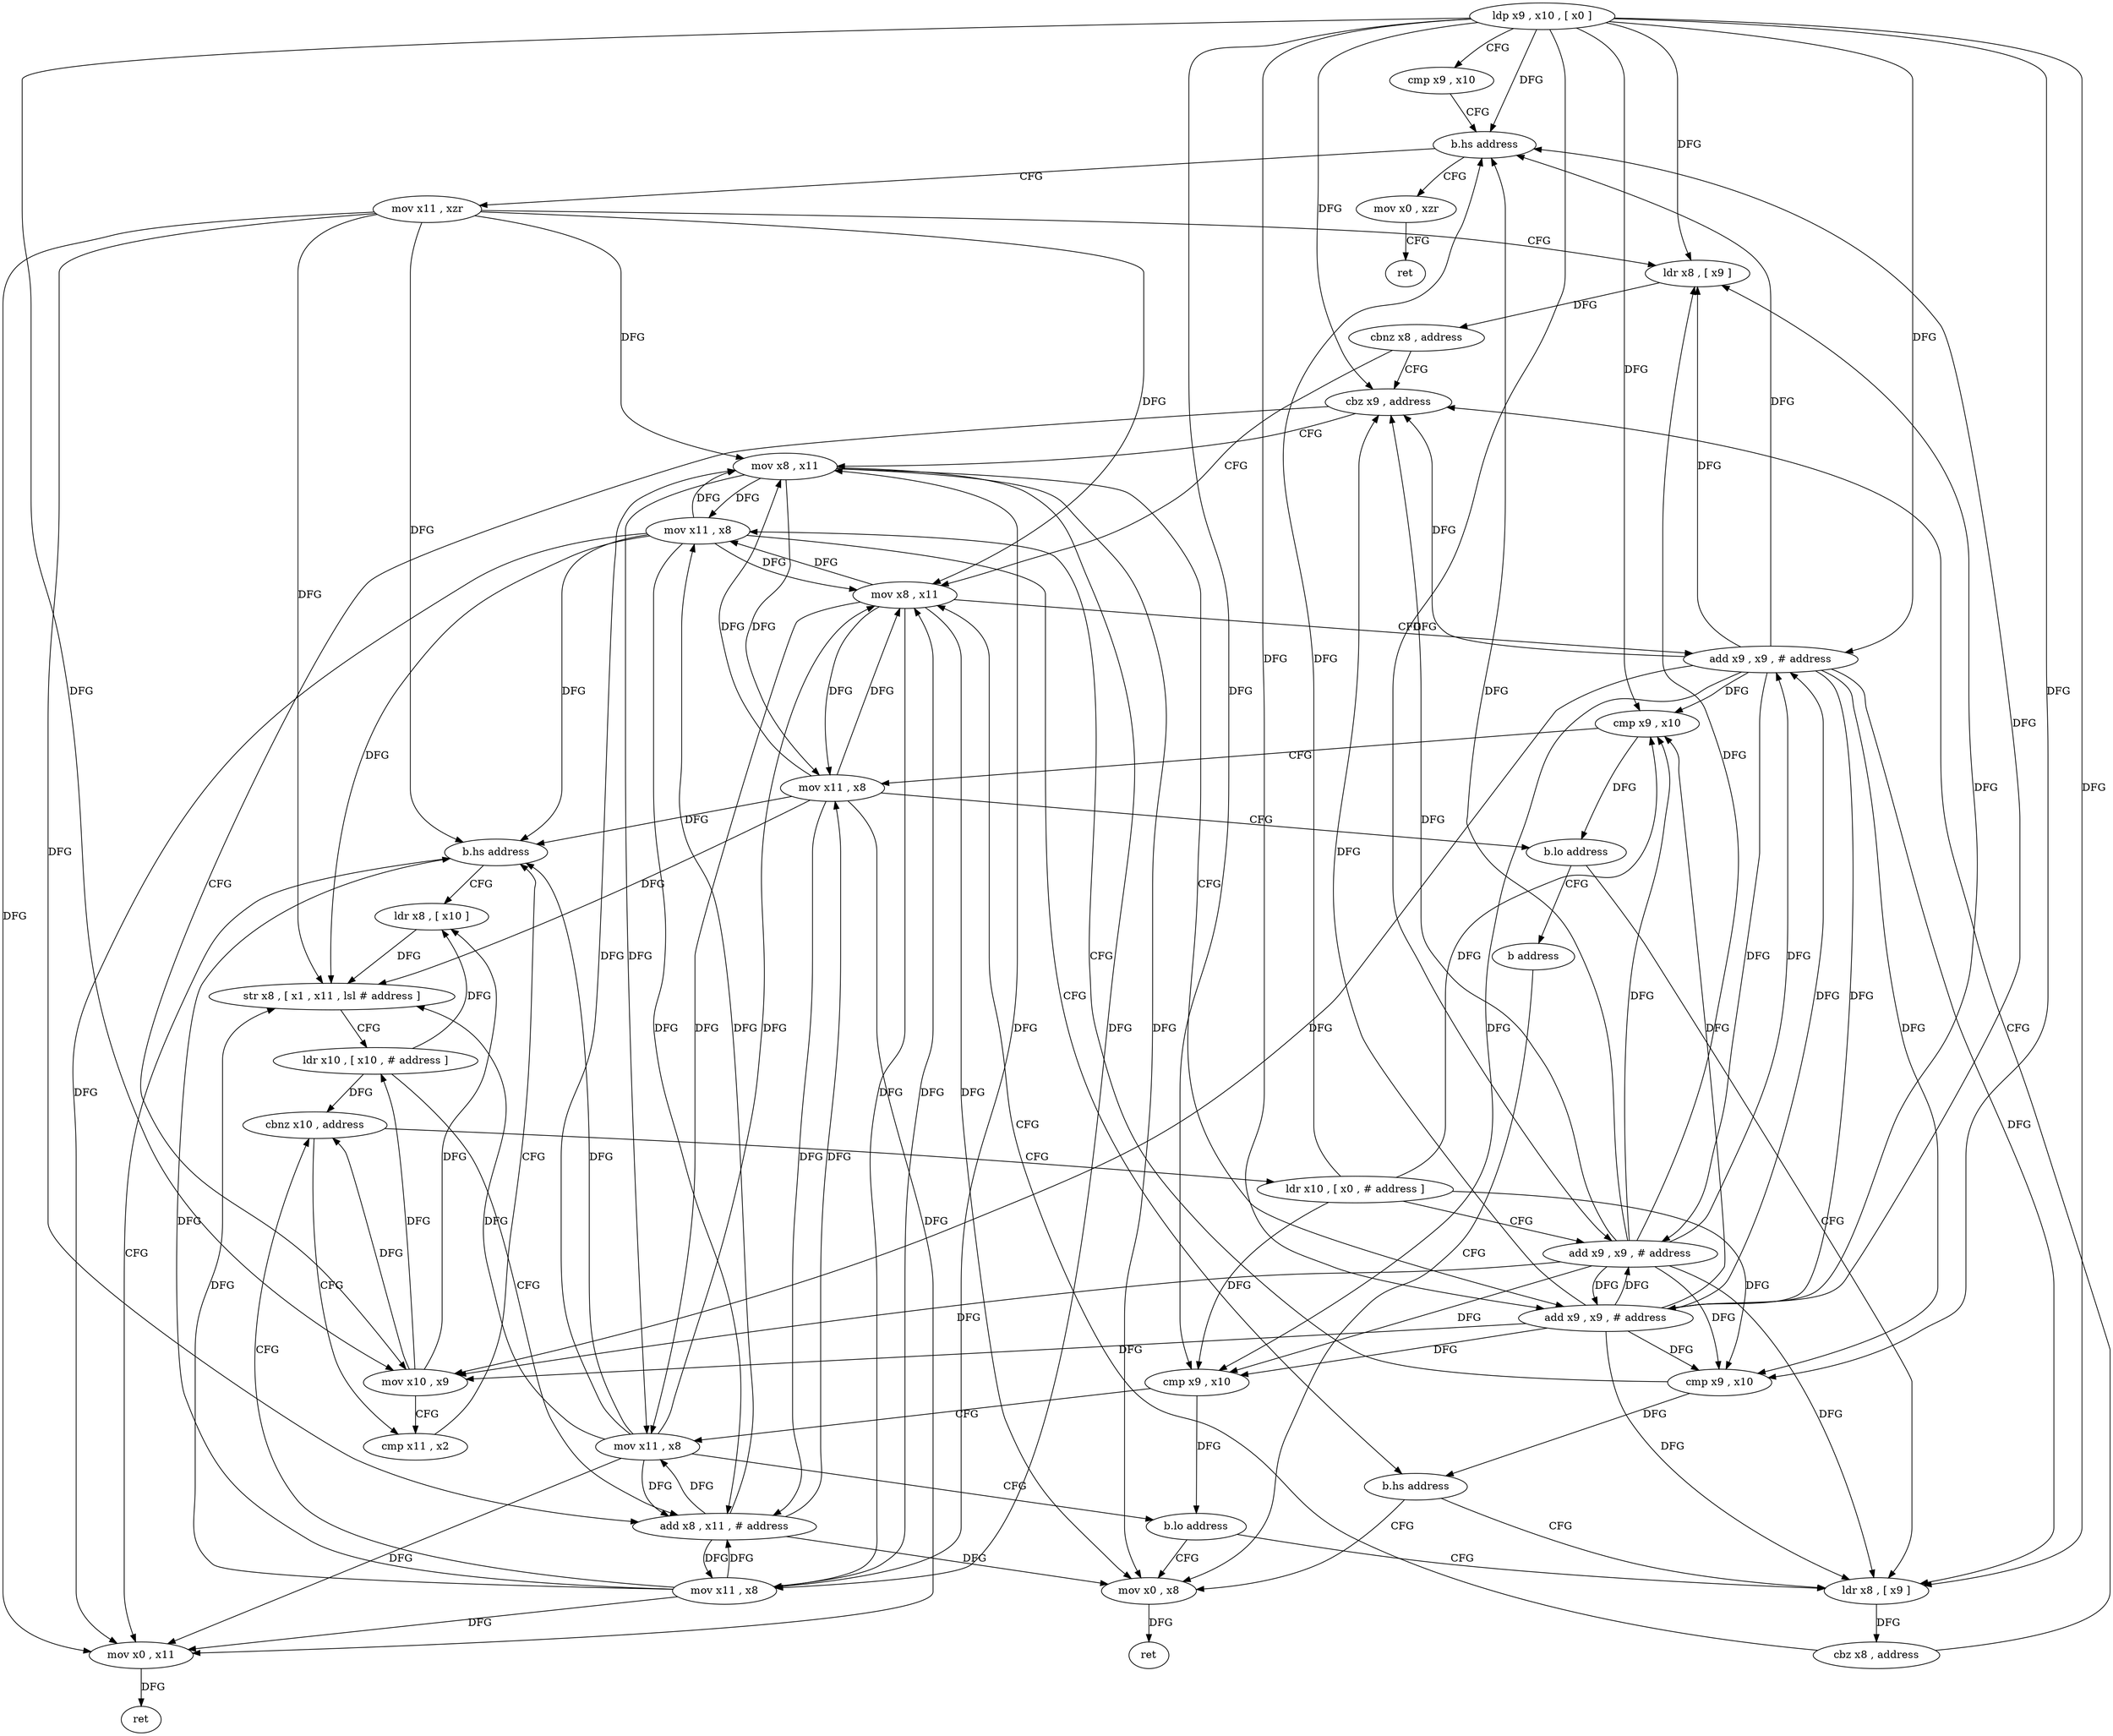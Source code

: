 digraph "func" {
"4222016" [label = "ldp x9 , x10 , [ x0 ]" ]
"4222020" [label = "cmp x9 , x10" ]
"4222024" [label = "b.hs address" ]
"4222160" [label = "mov x0 , xzr" ]
"4222028" [label = "mov x11 , xzr" ]
"4222164" [label = "ret" ]
"4222032" [label = "ldr x8 , [ x9 ]" ]
"4222036" [label = "cbnz x8 , address" ]
"4222068" [label = "cbz x9 , address" ]
"4222040" [label = "mov x8 , x11" ]
"4222132" [label = "mov x8 , x11" ]
"4222072" [label = "mov x10 , x9" ]
"4222044" [label = "add x9 , x9 , # address" ]
"4222048" [label = "cmp x9 , x10" ]
"4222052" [label = "mov x11 , x8" ]
"4222056" [label = "b.hs address" ]
"4222152" [label = "mov x0 , x8" ]
"4222060" [label = "ldr x8 , [ x9 ]" ]
"4222136" [label = "add x9 , x9 , # address" ]
"4222140" [label = "cmp x9 , x10" ]
"4222144" [label = "mov x11 , x8" ]
"4222148" [label = "b.lo address" ]
"4222076" [label = "cmp x11 , x2" ]
"4222156" [label = "ret" ]
"4222064" [label = "cbz x8 , address" ]
"4222168" [label = "mov x0 , x11" ]
"4222172" [label = "ret" ]
"4222084" [label = "ldr x8 , [ x10 ]" ]
"4222088" [label = "str x8 , [ x1 , x11 , lsl # address ]" ]
"4222092" [label = "ldr x10 , [ x10 , # address ]" ]
"4222096" [label = "add x8 , x11 , # address" ]
"4222100" [label = "mov x11 , x8" ]
"4222104" [label = "cbnz x10 , address" ]
"4222108" [label = "ldr x10 , [ x0 , # address ]" ]
"4222080" [label = "b.hs address" ]
"4222112" [label = "add x9 , x9 , # address" ]
"4222116" [label = "cmp x9 , x10" ]
"4222120" [label = "mov x11 , x8" ]
"4222124" [label = "b.lo address" ]
"4222128" [label = "b address" ]
"4222016" -> "4222020" [ label = "CFG" ]
"4222016" -> "4222024" [ label = "DFG" ]
"4222016" -> "4222032" [ label = "DFG" ]
"4222016" -> "4222068" [ label = "DFG" ]
"4222016" -> "4222044" [ label = "DFG" ]
"4222016" -> "4222048" [ label = "DFG" ]
"4222016" -> "4222136" [ label = "DFG" ]
"4222016" -> "4222140" [ label = "DFG" ]
"4222016" -> "4222072" [ label = "DFG" ]
"4222016" -> "4222060" [ label = "DFG" ]
"4222016" -> "4222112" [ label = "DFG" ]
"4222016" -> "4222116" [ label = "DFG" ]
"4222020" -> "4222024" [ label = "CFG" ]
"4222024" -> "4222160" [ label = "CFG" ]
"4222024" -> "4222028" [ label = "CFG" ]
"4222160" -> "4222164" [ label = "CFG" ]
"4222028" -> "4222032" [ label = "CFG" ]
"4222028" -> "4222040" [ label = "DFG" ]
"4222028" -> "4222132" [ label = "DFG" ]
"4222028" -> "4222080" [ label = "DFG" ]
"4222028" -> "4222168" [ label = "DFG" ]
"4222028" -> "4222088" [ label = "DFG" ]
"4222028" -> "4222096" [ label = "DFG" ]
"4222032" -> "4222036" [ label = "DFG" ]
"4222036" -> "4222068" [ label = "CFG" ]
"4222036" -> "4222040" [ label = "CFG" ]
"4222068" -> "4222132" [ label = "CFG" ]
"4222068" -> "4222072" [ label = "CFG" ]
"4222040" -> "4222044" [ label = "CFG" ]
"4222040" -> "4222052" [ label = "DFG" ]
"4222040" -> "4222144" [ label = "DFG" ]
"4222040" -> "4222152" [ label = "DFG" ]
"4222040" -> "4222100" [ label = "DFG" ]
"4222040" -> "4222120" [ label = "DFG" ]
"4222132" -> "4222136" [ label = "CFG" ]
"4222132" -> "4222052" [ label = "DFG" ]
"4222132" -> "4222144" [ label = "DFG" ]
"4222132" -> "4222152" [ label = "DFG" ]
"4222132" -> "4222100" [ label = "DFG" ]
"4222132" -> "4222120" [ label = "DFG" ]
"4222072" -> "4222076" [ label = "CFG" ]
"4222072" -> "4222084" [ label = "DFG" ]
"4222072" -> "4222092" [ label = "DFG" ]
"4222072" -> "4222104" [ label = "DFG" ]
"4222044" -> "4222048" [ label = "DFG" ]
"4222044" -> "4222032" [ label = "DFG" ]
"4222044" -> "4222068" [ label = "DFG" ]
"4222044" -> "4222024" [ label = "DFG" ]
"4222044" -> "4222136" [ label = "DFG" ]
"4222044" -> "4222140" [ label = "DFG" ]
"4222044" -> "4222072" [ label = "DFG" ]
"4222044" -> "4222060" [ label = "DFG" ]
"4222044" -> "4222112" [ label = "DFG" ]
"4222044" -> "4222116" [ label = "DFG" ]
"4222048" -> "4222052" [ label = "CFG" ]
"4222048" -> "4222056" [ label = "DFG" ]
"4222052" -> "4222056" [ label = "CFG" ]
"4222052" -> "4222040" [ label = "DFG" ]
"4222052" -> "4222132" [ label = "DFG" ]
"4222052" -> "4222080" [ label = "DFG" ]
"4222052" -> "4222168" [ label = "DFG" ]
"4222052" -> "4222088" [ label = "DFG" ]
"4222052" -> "4222096" [ label = "DFG" ]
"4222056" -> "4222152" [ label = "CFG" ]
"4222056" -> "4222060" [ label = "CFG" ]
"4222152" -> "4222156" [ label = "DFG" ]
"4222060" -> "4222064" [ label = "DFG" ]
"4222136" -> "4222140" [ label = "DFG" ]
"4222136" -> "4222032" [ label = "DFG" ]
"4222136" -> "4222068" [ label = "DFG" ]
"4222136" -> "4222044" [ label = "DFG" ]
"4222136" -> "4222024" [ label = "DFG" ]
"4222136" -> "4222048" [ label = "DFG" ]
"4222136" -> "4222072" [ label = "DFG" ]
"4222136" -> "4222060" [ label = "DFG" ]
"4222136" -> "4222112" [ label = "DFG" ]
"4222136" -> "4222116" [ label = "DFG" ]
"4222140" -> "4222144" [ label = "CFG" ]
"4222140" -> "4222148" [ label = "DFG" ]
"4222144" -> "4222148" [ label = "CFG" ]
"4222144" -> "4222040" [ label = "DFG" ]
"4222144" -> "4222132" [ label = "DFG" ]
"4222144" -> "4222080" [ label = "DFG" ]
"4222144" -> "4222168" [ label = "DFG" ]
"4222144" -> "4222088" [ label = "DFG" ]
"4222144" -> "4222096" [ label = "DFG" ]
"4222148" -> "4222060" [ label = "CFG" ]
"4222148" -> "4222152" [ label = "CFG" ]
"4222076" -> "4222080" [ label = "CFG" ]
"4222064" -> "4222040" [ label = "CFG" ]
"4222064" -> "4222068" [ label = "CFG" ]
"4222168" -> "4222172" [ label = "DFG" ]
"4222084" -> "4222088" [ label = "DFG" ]
"4222088" -> "4222092" [ label = "CFG" ]
"4222092" -> "4222096" [ label = "CFG" ]
"4222092" -> "4222084" [ label = "DFG" ]
"4222092" -> "4222104" [ label = "DFG" ]
"4222096" -> "4222100" [ label = "DFG" ]
"4222096" -> "4222052" [ label = "DFG" ]
"4222096" -> "4222144" [ label = "DFG" ]
"4222096" -> "4222152" [ label = "DFG" ]
"4222096" -> "4222120" [ label = "DFG" ]
"4222100" -> "4222104" [ label = "CFG" ]
"4222100" -> "4222040" [ label = "DFG" ]
"4222100" -> "4222132" [ label = "DFG" ]
"4222100" -> "4222168" [ label = "DFG" ]
"4222100" -> "4222096" [ label = "DFG" ]
"4222100" -> "4222080" [ label = "DFG" ]
"4222100" -> "4222088" [ label = "DFG" ]
"4222104" -> "4222076" [ label = "CFG" ]
"4222104" -> "4222108" [ label = "CFG" ]
"4222108" -> "4222112" [ label = "CFG" ]
"4222108" -> "4222024" [ label = "DFG" ]
"4222108" -> "4222048" [ label = "DFG" ]
"4222108" -> "4222140" [ label = "DFG" ]
"4222108" -> "4222116" [ label = "DFG" ]
"4222080" -> "4222168" [ label = "CFG" ]
"4222080" -> "4222084" [ label = "CFG" ]
"4222112" -> "4222116" [ label = "DFG" ]
"4222112" -> "4222032" [ label = "DFG" ]
"4222112" -> "4222068" [ label = "DFG" ]
"4222112" -> "4222044" [ label = "DFG" ]
"4222112" -> "4222136" [ label = "DFG" ]
"4222112" -> "4222072" [ label = "DFG" ]
"4222112" -> "4222060" [ label = "DFG" ]
"4222112" -> "4222024" [ label = "DFG" ]
"4222112" -> "4222048" [ label = "DFG" ]
"4222112" -> "4222140" [ label = "DFG" ]
"4222116" -> "4222120" [ label = "CFG" ]
"4222116" -> "4222124" [ label = "DFG" ]
"4222120" -> "4222124" [ label = "CFG" ]
"4222120" -> "4222040" [ label = "DFG" ]
"4222120" -> "4222132" [ label = "DFG" ]
"4222120" -> "4222168" [ label = "DFG" ]
"4222120" -> "4222096" [ label = "DFG" ]
"4222120" -> "4222080" [ label = "DFG" ]
"4222120" -> "4222088" [ label = "DFG" ]
"4222124" -> "4222060" [ label = "CFG" ]
"4222124" -> "4222128" [ label = "CFG" ]
"4222128" -> "4222152" [ label = "CFG" ]
}
